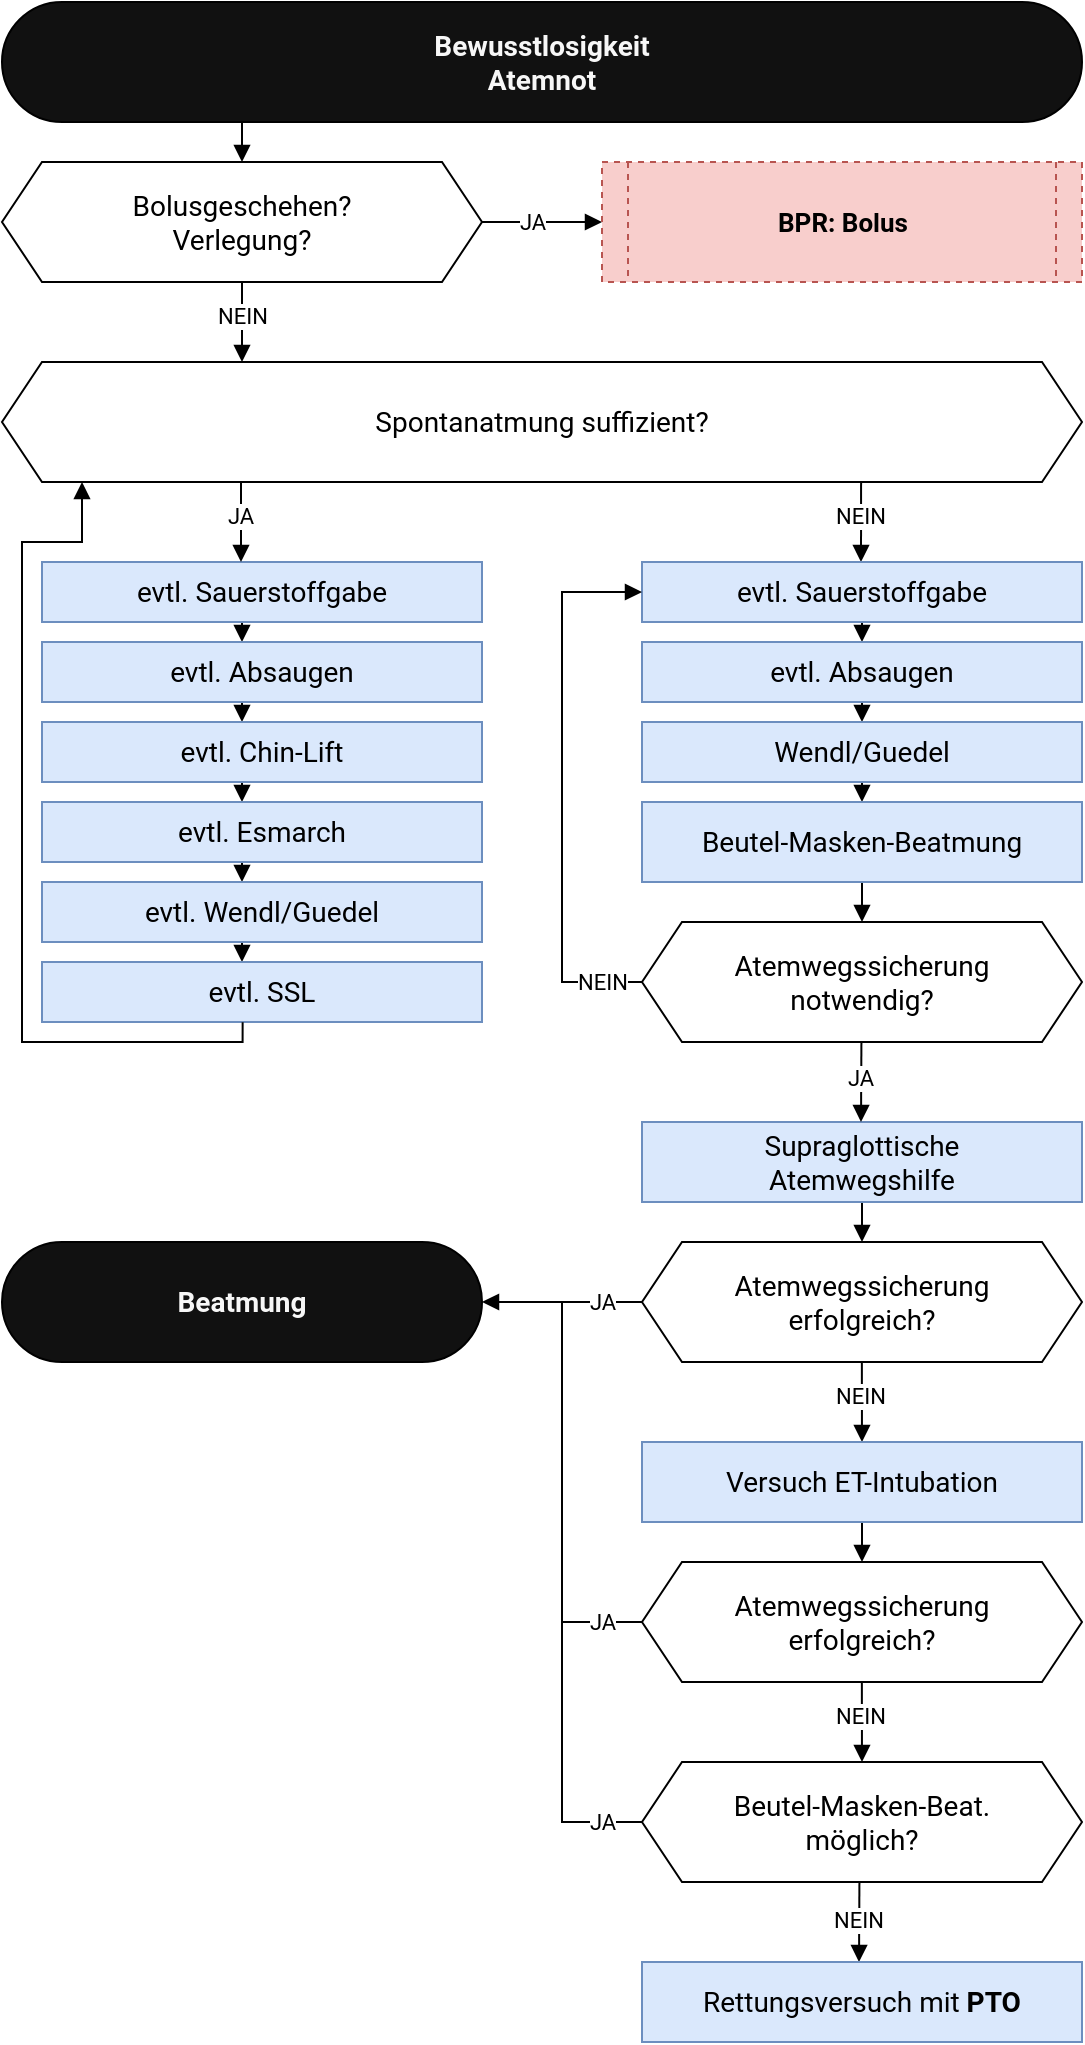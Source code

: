 <mxfile version="28.1.2">
  <diagram name="Seite-1" id="KUEDkLfnaIW7LQIo-YSv">
    <mxGraphModel dx="1426" dy="833" grid="1" gridSize="10" guides="1" tooltips="1" connect="1" arrows="1" fold="1" page="1" pageScale="1" pageWidth="540" pageHeight="1030" math="0" shadow="0">
      <root>
        <mxCell id="0" />
        <mxCell id="1" parent="0" />
        <mxCell id="vWd70z1flt8huPi2ldyt-21" style="edgeStyle=elbowEdgeStyle;shape=connector;rounded=0;orthogonalLoop=1;jettySize=auto;elbow=horizontal;html=1;shadow=0;strokeColor=default;strokeWidth=1;align=center;verticalAlign=middle;fontFamily=&quot;Roboto&quot;, &quot;Helvetica Neue&quot;, sans-serif;fontSize=11;fontColor=default;labelBackgroundColor=default;startArrow=none;startFill=0;endArrow=block;endFill=1;flowAnimation=0;" parent="1" source="vWd70z1flt8huPi2ldyt-19" target="vWd70z1flt8huPi2ldyt-20" edge="1">
          <mxGeometry relative="1" as="geometry" />
        </mxCell>
        <mxCell id="vWd70z1flt8huPi2ldyt-19" value="Bewusstlosigkeit&lt;br&gt;Atemnot" style="rounded=1;whiteSpace=wrap;html=1;arcSize=50;fillColor=#111111;fontColor=#F7F7F7;fontFamily=&quot;Roboto&quot;, &quot;Helvetica Neue&quot;, sans-serif;fontSize=14;fontStyle=1;labelBackgroundColor=none;strokeColor=default;" parent="1" vertex="1">
          <mxGeometry width="540" height="60" as="geometry" />
        </mxCell>
        <mxCell id="vWd70z1flt8huPi2ldyt-23" style="edgeStyle=elbowEdgeStyle;shape=connector;rounded=0;orthogonalLoop=1;jettySize=auto;elbow=vertical;html=1;shadow=0;strokeColor=default;strokeWidth=1;align=center;verticalAlign=middle;fontFamily=&quot;Roboto&quot;, &quot;Helvetica Neue&quot;, sans-serif;fontSize=11;fontColor=default;labelBackgroundColor=default;startArrow=none;startFill=0;endArrow=block;endFill=1;flowAnimation=0;" parent="1" source="vWd70z1flt8huPi2ldyt-20" target="vWd70z1flt8huPi2ldyt-22" edge="1">
          <mxGeometry relative="1" as="geometry" />
        </mxCell>
        <mxCell id="vWd70z1flt8huPi2ldyt-24" value="JA" style="edgeLabel;html=1;align=center;verticalAlign=middle;resizable=0;points=[];fontFamily=&quot;Roboto&quot;, &quot;Helvetica Neue&quot;, sans-serif;fontSize=11;fontColor=default;labelBackgroundColor=default;" parent="vWd70z1flt8huPi2ldyt-23" vertex="1" connectable="0">
          <mxGeometry x="-0.433" y="-1" relative="1" as="geometry">
            <mxPoint x="8" y="-1" as="offset" />
          </mxGeometry>
        </mxCell>
        <mxCell id="vWd70z1flt8huPi2ldyt-26" style="edgeStyle=elbowEdgeStyle;shape=connector;rounded=0;orthogonalLoop=1;jettySize=auto;elbow=horizontal;html=1;shadow=0;strokeColor=default;strokeWidth=1;align=center;verticalAlign=middle;fontFamily=&quot;Roboto&quot;, &quot;Helvetica Neue&quot;, sans-serif;fontSize=11;fontColor=default;labelBackgroundColor=default;startArrow=none;startFill=0;endArrow=block;endFill=1;flowAnimation=0;" parent="1" source="vWd70z1flt8huPi2ldyt-20" target="vWd70z1flt8huPi2ldyt-25" edge="1">
          <mxGeometry relative="1" as="geometry" />
        </mxCell>
        <mxCell id="vWd70z1flt8huPi2ldyt-27" value="NEIN" style="edgeLabel;html=1;align=center;verticalAlign=middle;resizable=0;points=[];fontFamily=&quot;Roboto&quot;, &quot;Helvetica Neue&quot;, sans-serif;fontSize=11;fontColor=default;labelBackgroundColor=default;" parent="vWd70z1flt8huPi2ldyt-26" vertex="1" connectable="0">
          <mxGeometry x="-0.44" relative="1" as="geometry">
            <mxPoint y="6" as="offset" />
          </mxGeometry>
        </mxCell>
        <mxCell id="vWd70z1flt8huPi2ldyt-20" value="Bolusgeschehen?&lt;br&gt;Verlegung?" style="shape=hexagon;perimeter=hexagonPerimeter2;whiteSpace=wrap;html=1;fixedSize=1;fontSize=14;fontFamily=&quot;Roboto&quot;, &quot;Helvetica Neue&quot;, sans-serif;size=20;fontColor=default;labelBackgroundColor=none;" parent="1" vertex="1">
          <mxGeometry y="80" width="240" height="60" as="geometry" />
        </mxCell>
        <UserObject label="&lt;font style=&quot;font-size: 13px;&quot;&gt;BPR: Bolus&lt;/font&gt;" link="bpr:bolus" id="vWd70z1flt8huPi2ldyt-22">
          <mxCell style="shape=process;whiteSpace=wrap;html=1;backgroundOutline=1;size=0.056;fillColor=#f8cecc;strokeColor=#b85450;fontFamily=&quot;Roboto&quot;, &quot;Helvetica Neue&quot;, sans-serif;fontStyle=1;fontSize=14;textShadow=0;dashed=1;labelBackgroundColor=none;" parent="1" vertex="1">
            <mxGeometry x="300" y="80" width="240" height="60" as="geometry" />
          </mxCell>
        </UserObject>
        <UserObject label="Spontanatmung suffizient?" id="vWd70z1flt8huPi2ldyt-25">
          <mxCell style="shape=hexagon;perimeter=hexagonPerimeter2;whiteSpace=wrap;html=1;fixedSize=1;fontSize=14;fontFamily=&quot;Roboto&quot;, &quot;Helvetica Neue&quot;, sans-serif;size=20;fontColor=default;labelBackgroundColor=none;" parent="1" vertex="1">
            <mxGeometry y="180" width="540" height="60" as="geometry" />
          </mxCell>
        </UserObject>
        <mxCell id="vWd70z1flt8huPi2ldyt-51" style="edgeStyle=elbowEdgeStyle;shape=connector;rounded=0;orthogonalLoop=1;jettySize=auto;elbow=horizontal;html=1;exitX=0.5;exitY=1;exitDx=0;exitDy=0;entryX=0.5;entryY=0;entryDx=0;entryDy=0;shadow=0;strokeColor=default;strokeWidth=1;align=center;verticalAlign=middle;fontFamily=&quot;Roboto&quot;, &quot;Helvetica Neue&quot;, sans-serif;fontSize=11;fontColor=default;labelBackgroundColor=default;startArrow=none;startFill=0;endArrow=block;endFill=1;flowAnimation=0;" parent="1" edge="1">
          <mxGeometry relative="1" as="geometry">
            <mxPoint x="120.0" y="310.0" as="sourcePoint" />
            <mxPoint x="120.0" y="320" as="targetPoint" />
          </mxGeometry>
        </mxCell>
        <mxCell id="vWd70z1flt8huPi2ldyt-28" value="evtl. Sauerstoffgabe" style="rounded=0;whiteSpace=wrap;html=1;fillColor=#dae8fc;strokeColor=#6c8ebf;fontFamily=&quot;Roboto&quot;, &quot;Helvetica Neue&quot;, sans-serif;fontSize=14;fontColor=#000000;labelBackgroundColor=none;" parent="1" vertex="1">
          <mxGeometry x="20" y="280" width="220" height="30" as="geometry" />
        </mxCell>
        <mxCell id="vWd70z1flt8huPi2ldyt-30" style="edgeStyle=elbowEdgeStyle;shape=connector;rounded=0;orthogonalLoop=1;jettySize=auto;elbow=horizontal;html=1;shadow=0;strokeColor=default;strokeWidth=1;align=center;verticalAlign=middle;fontFamily=&quot;Roboto&quot;, &quot;Helvetica Neue&quot;, sans-serif;fontSize=11;fontColor=default;labelBackgroundColor=default;startArrow=none;startFill=0;endArrow=block;endFill=1;flowAnimation=0;" parent="1" edge="1">
          <mxGeometry relative="1" as="geometry">
            <mxPoint x="429.55" y="240" as="sourcePoint" />
            <mxPoint x="429.55" y="280" as="targetPoint" />
          </mxGeometry>
        </mxCell>
        <mxCell id="vWd70z1flt8huPi2ldyt-31" value="NEIN" style="edgeLabel;html=1;align=center;verticalAlign=middle;resizable=0;points=[];fontFamily=&quot;Roboto&quot;, &quot;Helvetica Neue&quot;, sans-serif;fontSize=11;fontColor=default;labelBackgroundColor=default;" parent="vWd70z1flt8huPi2ldyt-30" vertex="1" connectable="0">
          <mxGeometry x="-0.44" relative="1" as="geometry">
            <mxPoint x="-1" y="6" as="offset" />
          </mxGeometry>
        </mxCell>
        <mxCell id="vWd70z1flt8huPi2ldyt-32" style="edgeStyle=elbowEdgeStyle;shape=connector;rounded=0;orthogonalLoop=1;jettySize=auto;elbow=horizontal;html=1;shadow=0;strokeColor=default;strokeWidth=1;align=center;verticalAlign=middle;fontFamily=&quot;Roboto&quot;, &quot;Helvetica Neue&quot;, sans-serif;fontSize=11;fontColor=default;labelBackgroundColor=default;startArrow=none;startFill=0;endArrow=block;endFill=1;flowAnimation=0;" parent="1" edge="1">
          <mxGeometry relative="1" as="geometry">
            <mxPoint x="119.5" y="240" as="sourcePoint" />
            <mxPoint x="119.5" y="280" as="targetPoint" />
          </mxGeometry>
        </mxCell>
        <mxCell id="vWd70z1flt8huPi2ldyt-33" value="JA" style="edgeLabel;html=1;align=center;verticalAlign=middle;resizable=0;points=[];fontFamily=&quot;Roboto&quot;, &quot;Helvetica Neue&quot;, sans-serif;fontSize=11;fontColor=default;labelBackgroundColor=default;" parent="vWd70z1flt8huPi2ldyt-32" vertex="1" connectable="0">
          <mxGeometry x="-0.44" relative="1" as="geometry">
            <mxPoint x="-1" y="6" as="offset" />
          </mxGeometry>
        </mxCell>
        <mxCell id="vWd70z1flt8huPi2ldyt-52" style="edgeStyle=elbowEdgeStyle;shape=connector;rounded=0;orthogonalLoop=1;jettySize=auto;elbow=horizontal;html=1;exitX=0.5;exitY=1;exitDx=0;exitDy=0;shadow=0;strokeColor=default;strokeWidth=1;align=center;verticalAlign=middle;fontFamily=&quot;Roboto&quot;, &quot;Helvetica Neue&quot;, sans-serif;fontSize=11;fontColor=default;labelBackgroundColor=default;startArrow=none;startFill=0;endArrow=block;endFill=1;flowAnimation=0;" parent="1" edge="1">
          <mxGeometry relative="1" as="geometry">
            <mxPoint x="120" y="350" as="sourcePoint" />
            <mxPoint x="119.964" y="360" as="targetPoint" />
          </mxGeometry>
        </mxCell>
        <mxCell id="vWd70z1flt8huPi2ldyt-36" value="evtl. Absaugen" style="rounded=0;whiteSpace=wrap;html=1;fillColor=#dae8fc;strokeColor=#6c8ebf;fontFamily=&quot;Roboto&quot;, &quot;Helvetica Neue&quot;, sans-serif;fontSize=14;fontColor=#000000;labelBackgroundColor=none;" parent="1" vertex="1">
          <mxGeometry x="20" y="320" width="220" height="30" as="geometry" />
        </mxCell>
        <mxCell id="vWd70z1flt8huPi2ldyt-53" style="edgeStyle=elbowEdgeStyle;shape=connector;rounded=0;orthogonalLoop=1;jettySize=auto;elbow=horizontal;html=1;exitX=0.5;exitY=1;exitDx=0;exitDy=0;entryX=0.5;entryY=0;entryDx=0;entryDy=0;shadow=0;strokeColor=default;strokeWidth=1;align=center;verticalAlign=middle;fontFamily=&quot;Roboto&quot;, &quot;Helvetica Neue&quot;, sans-serif;fontSize=11;fontColor=default;labelBackgroundColor=default;startArrow=none;startFill=0;endArrow=block;endFill=1;flowAnimation=0;" parent="1" edge="1">
          <mxGeometry relative="1" as="geometry">
            <mxPoint x="120" y="390" as="sourcePoint" />
            <mxPoint x="120" y="400" as="targetPoint" />
          </mxGeometry>
        </mxCell>
        <mxCell id="vWd70z1flt8huPi2ldyt-37" value="evtl. Chin-Lift" style="rounded=0;whiteSpace=wrap;html=1;fillColor=#dae8fc;strokeColor=#6c8ebf;fontFamily=&quot;Roboto&quot;, &quot;Helvetica Neue&quot;, sans-serif;fontSize=14;fontColor=#000000;labelBackgroundColor=none;" parent="1" vertex="1">
          <mxGeometry x="20" y="360" width="220" height="30" as="geometry" />
        </mxCell>
        <mxCell id="vWd70z1flt8huPi2ldyt-54" style="edgeStyle=elbowEdgeStyle;shape=connector;rounded=0;orthogonalLoop=1;jettySize=auto;elbow=horizontal;html=1;exitX=0.5;exitY=1;exitDx=0;exitDy=0;entryX=0.5;entryY=0;entryDx=0;entryDy=0;shadow=0;strokeColor=default;strokeWidth=1;align=center;verticalAlign=middle;fontFamily=&quot;Roboto&quot;, &quot;Helvetica Neue&quot;, sans-serif;fontSize=11;fontColor=default;labelBackgroundColor=default;startArrow=none;startFill=0;endArrow=block;endFill=1;flowAnimation=0;" parent="1" edge="1">
          <mxGeometry relative="1" as="geometry">
            <mxPoint x="120" y="430" as="sourcePoint" />
            <mxPoint x="120" y="440" as="targetPoint" />
          </mxGeometry>
        </mxCell>
        <mxCell id="vWd70z1flt8huPi2ldyt-38" value="evtl. Esmarch" style="rounded=0;whiteSpace=wrap;html=1;fillColor=#dae8fc;strokeColor=#6c8ebf;fontFamily=&quot;Roboto&quot;, &quot;Helvetica Neue&quot;, sans-serif;fontSize=14;fontColor=#000000;labelBackgroundColor=none;" parent="1" vertex="1">
          <mxGeometry x="20" y="400" width="220" height="30" as="geometry" />
        </mxCell>
        <mxCell id="vWd70z1flt8huPi2ldyt-55" style="edgeStyle=elbowEdgeStyle;shape=connector;rounded=0;orthogonalLoop=1;jettySize=auto;elbow=horizontal;html=1;exitX=0.5;exitY=1;exitDx=0;exitDy=0;entryX=0.5;entryY=0;entryDx=0;entryDy=0;shadow=0;strokeColor=default;strokeWidth=1;align=center;verticalAlign=middle;fontFamily=&quot;Roboto&quot;, &quot;Helvetica Neue&quot;, sans-serif;fontSize=11;fontColor=default;labelBackgroundColor=default;startArrow=none;startFill=0;endArrow=block;endFill=1;flowAnimation=0;" parent="1" edge="1">
          <mxGeometry relative="1" as="geometry">
            <mxPoint x="120" y="470" as="sourcePoint" />
            <mxPoint x="120" y="480" as="targetPoint" />
          </mxGeometry>
        </mxCell>
        <mxCell id="vWd70z1flt8huPi2ldyt-39" value="evtl. Wendl/Guedel" style="rounded=0;whiteSpace=wrap;html=1;fillColor=#dae8fc;strokeColor=#6c8ebf;fontFamily=&quot;Roboto&quot;, &quot;Helvetica Neue&quot;, sans-serif;fontSize=14;fontColor=#000000;labelBackgroundColor=none;" parent="1" vertex="1">
          <mxGeometry x="20" y="440" width="220" height="30" as="geometry" />
        </mxCell>
        <mxCell id="vWd70z1flt8huPi2ldyt-40" value="evtl. SSL" style="rounded=0;whiteSpace=wrap;html=1;fillColor=#dae8fc;strokeColor=#6c8ebf;fontFamily=&quot;Roboto&quot;, &quot;Helvetica Neue&quot;, sans-serif;fontSize=14;fontColor=#000000;labelBackgroundColor=none;" parent="1" vertex="1">
          <mxGeometry x="20" y="480" width="220" height="30" as="geometry" />
        </mxCell>
        <mxCell id="vWd70z1flt8huPi2ldyt-41" style="edgeStyle=orthogonalEdgeStyle;shape=connector;rounded=0;orthogonalLoop=1;jettySize=auto;elbow=horizontal;html=1;shadow=0;strokeColor=default;strokeWidth=1;align=center;verticalAlign=middle;fontFamily=&quot;Roboto&quot;, &quot;Helvetica Neue&quot;, sans-serif;fontSize=11;fontColor=default;labelBackgroundColor=default;startArrow=none;startFill=0;endArrow=block;endFill=1;flowAnimation=0;exitX=0.456;exitY=1.006;exitDx=0;exitDy=0;exitPerimeter=0;" parent="1" source="vWd70z1flt8huPi2ldyt-40" edge="1">
          <mxGeometry relative="1" as="geometry">
            <mxPoint x="110" y="509.7" as="sourcePoint" />
            <mxPoint x="40" y="240" as="targetPoint" />
            <Array as="points">
              <mxPoint x="120" y="520" />
              <mxPoint x="10" y="520" />
              <mxPoint x="10" y="270" />
              <mxPoint x="40" y="270" />
            </Array>
          </mxGeometry>
        </mxCell>
        <mxCell id="vWd70z1flt8huPi2ldyt-47" style="edgeStyle=elbowEdgeStyle;shape=connector;rounded=0;orthogonalLoop=1;jettySize=auto;elbow=horizontal;html=1;exitX=0.5;exitY=1;exitDx=0;exitDy=0;entryX=0.5;entryY=0;entryDx=0;entryDy=0;shadow=0;strokeColor=default;strokeWidth=1;align=center;verticalAlign=middle;fontFamily=&quot;Roboto&quot;, &quot;Helvetica Neue&quot;, sans-serif;fontSize=11;fontColor=default;labelBackgroundColor=default;startArrow=none;startFill=0;endArrow=block;endFill=1;flowAnimation=0;" parent="1" edge="1">
          <mxGeometry relative="1" as="geometry">
            <mxPoint x="430" y="310" as="sourcePoint" />
            <mxPoint x="430" y="320" as="targetPoint" />
          </mxGeometry>
        </mxCell>
        <mxCell id="vWd70z1flt8huPi2ldyt-42" value="evtl. Sauerstoffgabe" style="rounded=0;whiteSpace=wrap;html=1;fillColor=#dae8fc;strokeColor=#6c8ebf;fontFamily=&quot;Roboto&quot;, &quot;Helvetica Neue&quot;, sans-serif;fontSize=14;fontColor=#000000;labelBackgroundColor=none;" parent="1" vertex="1">
          <mxGeometry x="320" y="280" width="220" height="30" as="geometry" />
        </mxCell>
        <mxCell id="vWd70z1flt8huPi2ldyt-48" style="edgeStyle=elbowEdgeStyle;shape=connector;rounded=0;orthogonalLoop=1;jettySize=auto;elbow=horizontal;html=1;exitX=0.5;exitY=1;exitDx=0;exitDy=0;entryX=0.5;entryY=0;entryDx=0;entryDy=0;shadow=0;strokeColor=default;strokeWidth=1;align=center;verticalAlign=middle;fontFamily=&quot;Roboto&quot;, &quot;Helvetica Neue&quot;, sans-serif;fontSize=11;fontColor=default;labelBackgroundColor=default;startArrow=none;startFill=0;endArrow=block;endFill=1;flowAnimation=0;" parent="1" edge="1">
          <mxGeometry relative="1" as="geometry">
            <mxPoint x="430" y="350" as="sourcePoint" />
            <mxPoint x="430" y="360" as="targetPoint" />
          </mxGeometry>
        </mxCell>
        <mxCell id="vWd70z1flt8huPi2ldyt-43" value="evtl. Absaugen" style="rounded=0;whiteSpace=wrap;html=1;fillColor=#dae8fc;strokeColor=#6c8ebf;fontFamily=&quot;Roboto&quot;, &quot;Helvetica Neue&quot;, sans-serif;fontSize=14;fontColor=#000000;labelBackgroundColor=none;" parent="1" vertex="1">
          <mxGeometry x="320" y="320" width="220" height="30" as="geometry" />
        </mxCell>
        <mxCell id="vWd70z1flt8huPi2ldyt-49" style="edgeStyle=elbowEdgeStyle;shape=connector;rounded=0;orthogonalLoop=1;jettySize=auto;elbow=horizontal;html=1;exitX=0.5;exitY=1;exitDx=0;exitDy=0;entryX=0.5;entryY=0;entryDx=0;entryDy=0;shadow=0;strokeColor=default;strokeWidth=1;align=center;verticalAlign=middle;fontFamily=&quot;Roboto&quot;, &quot;Helvetica Neue&quot;, sans-serif;fontSize=11;fontColor=default;labelBackgroundColor=default;startArrow=none;startFill=0;endArrow=block;endFill=1;flowAnimation=0;" parent="1" edge="1">
          <mxGeometry relative="1" as="geometry">
            <mxPoint x="430" y="390" as="sourcePoint" />
            <mxPoint x="430" y="400" as="targetPoint" />
          </mxGeometry>
        </mxCell>
        <mxCell id="vWd70z1flt8huPi2ldyt-44" value="Wendl/Guedel" style="rounded=0;whiteSpace=wrap;html=1;fillColor=#dae8fc;strokeColor=#6c8ebf;fontFamily=&quot;Roboto&quot;, &quot;Helvetica Neue&quot;, sans-serif;fontSize=14;fontColor=#000000;labelBackgroundColor=none;" parent="1" vertex="1">
          <mxGeometry x="320" y="360" width="220" height="30" as="geometry" />
        </mxCell>
        <mxCell id="vWd70z1flt8huPi2ldyt-50" style="edgeStyle=elbowEdgeStyle;shape=connector;rounded=0;orthogonalLoop=1;jettySize=auto;elbow=horizontal;html=1;exitX=0.5;exitY=1;exitDx=0;exitDy=0;shadow=0;strokeColor=default;strokeWidth=1;align=center;verticalAlign=middle;fontFamily=&quot;Roboto&quot;, &quot;Helvetica Neue&quot;, sans-serif;fontSize=11;fontColor=default;labelBackgroundColor=default;startArrow=none;startFill=0;endArrow=block;endFill=1;flowAnimation=0;" parent="1" edge="1">
          <mxGeometry relative="1" as="geometry">
            <mxPoint x="430" y="440" as="sourcePoint" />
            <mxPoint x="430.025" y="460" as="targetPoint" />
          </mxGeometry>
        </mxCell>
        <mxCell id="vWd70z1flt8huPi2ldyt-45" value="Beutel-Masken-Beatmung" style="rounded=0;whiteSpace=wrap;html=1;fillColor=#dae8fc;strokeColor=#6c8ebf;fontFamily=&quot;Roboto&quot;, &quot;Helvetica Neue&quot;, sans-serif;fontSize=14;fontColor=#000000;labelBackgroundColor=none;" parent="1" vertex="1">
          <mxGeometry x="320" y="400" width="220" height="40" as="geometry" />
        </mxCell>
        <mxCell id="vWd70z1flt8huPi2ldyt-56" style="edgeStyle=elbowEdgeStyle;shape=connector;rounded=0;orthogonalLoop=1;jettySize=auto;elbow=horizontal;html=1;shadow=0;strokeColor=default;strokeWidth=1;align=center;verticalAlign=middle;fontFamily=&quot;Roboto&quot;, &quot;Helvetica Neue&quot;, sans-serif;fontSize=11;fontColor=default;labelBackgroundColor=default;startArrow=none;startFill=0;endArrow=block;endFill=1;flowAnimation=0;entryX=0;entryY=0.5;entryDx=0;entryDy=0;" parent="1" source="vWd70z1flt8huPi2ldyt-46" target="vWd70z1flt8huPi2ldyt-42" edge="1">
          <mxGeometry relative="1" as="geometry">
            <mxPoint x="370" y="295" as="targetPoint" />
            <Array as="points">
              <mxPoint x="280" y="400" />
            </Array>
          </mxGeometry>
        </mxCell>
        <mxCell id="vWd70z1flt8huPi2ldyt-57" value="NEIN" style="edgeLabel;html=1;align=center;verticalAlign=middle;resizable=0;points=[];fontFamily=&quot;Roboto&quot;, &quot;Helvetica Neue&quot;, sans-serif;fontSize=11;fontColor=default;labelBackgroundColor=default;" parent="vWd70z1flt8huPi2ldyt-56" vertex="1" connectable="0">
          <mxGeometry x="-0.586" y="2" relative="1" as="geometry">
            <mxPoint x="22" y="17" as="offset" />
          </mxGeometry>
        </mxCell>
        <mxCell id="vWd70z1flt8huPi2ldyt-46" value="Atemwegssicherung&lt;br&gt;notwendig?" style="shape=hexagon;perimeter=hexagonPerimeter2;whiteSpace=wrap;html=1;fixedSize=1;fontSize=14;fontFamily=&quot;Roboto&quot;, &quot;Helvetica Neue&quot;, sans-serif;size=20;fontColor=default;labelBackgroundColor=none;" parent="1" vertex="1">
          <mxGeometry x="320" y="460" width="220" height="60" as="geometry" />
        </mxCell>
        <mxCell id="vWd70z1flt8huPi2ldyt-62" style="edgeStyle=elbowEdgeStyle;shape=connector;rounded=0;orthogonalLoop=1;jettySize=auto;elbow=horizontal;html=1;exitX=0.5;exitY=1;exitDx=0;exitDy=0;entryX=0.5;entryY=0;entryDx=0;entryDy=0;shadow=0;strokeColor=default;strokeWidth=1;align=center;verticalAlign=middle;fontFamily=&quot;Roboto&quot;, &quot;Helvetica Neue&quot;, sans-serif;fontSize=11;fontColor=default;labelBackgroundColor=default;startArrow=none;startFill=0;endArrow=block;endFill=1;flowAnimation=0;" parent="1" source="vWd70z1flt8huPi2ldyt-58" target="vWd70z1flt8huPi2ldyt-61" edge="1">
          <mxGeometry relative="1" as="geometry" />
        </mxCell>
        <mxCell id="vWd70z1flt8huPi2ldyt-58" value="Supraglottische&lt;br&gt;Atemwegshilfe" style="rounded=0;whiteSpace=wrap;html=1;fillColor=#dae8fc;strokeColor=#6c8ebf;fontFamily=&quot;Roboto&quot;, &quot;Helvetica Neue&quot;, sans-serif;fontSize=14;fontColor=#000000;labelBackgroundColor=none;" parent="1" vertex="1">
          <mxGeometry x="320" y="560" width="220" height="40" as="geometry" />
        </mxCell>
        <mxCell id="vWd70z1flt8huPi2ldyt-59" style="edgeStyle=elbowEdgeStyle;shape=connector;rounded=0;orthogonalLoop=1;jettySize=auto;elbow=horizontal;html=1;shadow=0;strokeColor=default;strokeWidth=1;align=center;verticalAlign=middle;fontFamily=&quot;Roboto&quot;, &quot;Helvetica Neue&quot;, sans-serif;fontSize=11;fontColor=default;labelBackgroundColor=default;startArrow=none;startFill=0;endArrow=block;endFill=1;flowAnimation=0;" parent="1" edge="1">
          <mxGeometry relative="1" as="geometry">
            <mxPoint x="429.71" y="520" as="sourcePoint" />
            <mxPoint x="429.71" y="560" as="targetPoint" />
          </mxGeometry>
        </mxCell>
        <mxCell id="vWd70z1flt8huPi2ldyt-60" value="JA" style="edgeLabel;html=1;align=center;verticalAlign=middle;resizable=0;points=[];fontFamily=&quot;Roboto&quot;, &quot;Helvetica Neue&quot;, sans-serif;fontSize=11;fontColor=default;labelBackgroundColor=default;" parent="vWd70z1flt8huPi2ldyt-59" vertex="1" connectable="0">
          <mxGeometry x="-0.44" relative="1" as="geometry">
            <mxPoint x="-1" y="6" as="offset" />
          </mxGeometry>
        </mxCell>
        <mxCell id="vWd70z1flt8huPi2ldyt-64" style="edgeStyle=elbowEdgeStyle;shape=connector;rounded=0;orthogonalLoop=1;jettySize=auto;elbow=horizontal;html=1;entryX=1;entryY=0.5;entryDx=0;entryDy=0;shadow=0;strokeColor=default;strokeWidth=1;align=center;verticalAlign=middle;fontFamily=&quot;Roboto&quot;, &quot;Helvetica Neue&quot;, sans-serif;fontSize=11;fontColor=default;labelBackgroundColor=default;startArrow=none;startFill=0;endArrow=block;endFill=1;flowAnimation=0;" parent="1" source="vWd70z1flt8huPi2ldyt-61" target="vWd70z1flt8huPi2ldyt-63" edge="1">
          <mxGeometry relative="1" as="geometry" />
        </mxCell>
        <mxCell id="vWd70z1flt8huPi2ldyt-65" value="JA" style="edgeLabel;html=1;align=center;verticalAlign=middle;resizable=0;points=[];fontFamily=&quot;Roboto&quot;, &quot;Helvetica Neue&quot;, sans-serif;fontSize=11;fontColor=default;labelBackgroundColor=default;" parent="vWd70z1flt8huPi2ldyt-64" vertex="1" connectable="0">
          <mxGeometry x="0.393" relative="1" as="geometry">
            <mxPoint x="35" as="offset" />
          </mxGeometry>
        </mxCell>
        <mxCell id="vWd70z1flt8huPi2ldyt-61" value="Atemwegssicherung&lt;br&gt;erfolgreich?" style="shape=hexagon;perimeter=hexagonPerimeter2;whiteSpace=wrap;html=1;fixedSize=1;fontSize=14;fontFamily=&quot;Roboto&quot;, &quot;Helvetica Neue&quot;, sans-serif;size=20;fontColor=default;labelBackgroundColor=none;" parent="1" vertex="1">
          <mxGeometry x="320" y="620" width="220" height="60" as="geometry" />
        </mxCell>
        <mxCell id="vWd70z1flt8huPi2ldyt-63" value="Beatmung" style="rounded=1;whiteSpace=wrap;html=1;arcSize=50;fillColor=#111111;fontColor=#F7F7F7;fontFamily=&quot;Roboto&quot;, &quot;Helvetica Neue&quot;, sans-serif;fontSize=14;fontStyle=1;labelBackgroundColor=none;strokeColor=default;" parent="1" vertex="1">
          <mxGeometry y="620" width="240" height="60" as="geometry" />
        </mxCell>
        <mxCell id="vWd70z1flt8huPi2ldyt-66" style="edgeStyle=elbowEdgeStyle;shape=connector;rounded=0;orthogonalLoop=1;jettySize=auto;elbow=horizontal;html=1;shadow=0;strokeColor=default;strokeWidth=1;align=center;verticalAlign=middle;fontFamily=&quot;Roboto&quot;, &quot;Helvetica Neue&quot;, sans-serif;fontSize=11;fontColor=default;labelBackgroundColor=default;startArrow=none;startFill=0;endArrow=block;endFill=1;flowAnimation=0;" parent="1" edge="1">
          <mxGeometry relative="1" as="geometry">
            <mxPoint x="429.92" y="680" as="sourcePoint" />
            <mxPoint x="429.92" y="720" as="targetPoint" />
          </mxGeometry>
        </mxCell>
        <mxCell id="vWd70z1flt8huPi2ldyt-67" value="NEIN" style="edgeLabel;html=1;align=center;verticalAlign=middle;resizable=0;points=[];fontFamily=&quot;Roboto&quot;, &quot;Helvetica Neue&quot;, sans-serif;fontSize=11;fontColor=default;labelBackgroundColor=default;" parent="vWd70z1flt8huPi2ldyt-66" vertex="1" connectable="0">
          <mxGeometry x="-0.44" relative="1" as="geometry">
            <mxPoint x="-1" y="6" as="offset" />
          </mxGeometry>
        </mxCell>
        <mxCell id="vWd70z1flt8huPi2ldyt-74" style="edgeStyle=elbowEdgeStyle;shape=connector;rounded=0;orthogonalLoop=1;jettySize=auto;elbow=horizontal;html=1;entryX=0.5;entryY=0;entryDx=0;entryDy=0;shadow=0;strokeColor=default;strokeWidth=1;align=center;verticalAlign=middle;fontFamily=&quot;Roboto&quot;, &quot;Helvetica Neue&quot;, sans-serif;fontSize=11;fontColor=default;labelBackgroundColor=default;startArrow=none;startFill=0;endArrow=block;endFill=1;flowAnimation=0;" parent="1" source="vWd70z1flt8huPi2ldyt-68" target="vWd70z1flt8huPi2ldyt-71" edge="1">
          <mxGeometry relative="1" as="geometry" />
        </mxCell>
        <mxCell id="vWd70z1flt8huPi2ldyt-68" value="Versuch ET-Intubation" style="rounded=0;whiteSpace=wrap;html=1;fillColor=#dae8fc;strokeColor=#6c8ebf;fontFamily=&quot;Roboto&quot;, &quot;Helvetica Neue&quot;, sans-serif;fontSize=14;fontColor=#000000;labelBackgroundColor=none;" parent="1" vertex="1">
          <mxGeometry x="320" y="720" width="220" height="40" as="geometry" />
        </mxCell>
        <mxCell id="vWd70z1flt8huPi2ldyt-69" style="edgeStyle=elbowEdgeStyle;shape=connector;rounded=0;orthogonalLoop=1;jettySize=auto;elbow=horizontal;html=1;shadow=0;strokeColor=default;strokeWidth=1;align=center;verticalAlign=middle;fontFamily=&quot;Roboto&quot;, &quot;Helvetica Neue&quot;, sans-serif;fontSize=11;fontColor=default;labelBackgroundColor=default;startArrow=none;startFill=0;endArrow=none;endFill=0;flowAnimation=0;" parent="1" source="vWd70z1flt8huPi2ldyt-71" edge="1">
          <mxGeometry relative="1" as="geometry">
            <mxPoint x="280" y="650" as="targetPoint" />
            <Array as="points">
              <mxPoint x="280" y="730" />
            </Array>
          </mxGeometry>
        </mxCell>
        <mxCell id="vWd70z1flt8huPi2ldyt-70" value="JA" style="edgeLabel;html=1;align=center;verticalAlign=middle;resizable=0;points=[];fontFamily=&quot;Roboto&quot;, &quot;Helvetica Neue&quot;, sans-serif;fontSize=11;fontColor=default;labelBackgroundColor=default;" parent="vWd70z1flt8huPi2ldyt-69" vertex="1" connectable="0">
          <mxGeometry x="0.393" relative="1" as="geometry">
            <mxPoint x="20" y="99" as="offset" />
          </mxGeometry>
        </mxCell>
        <mxCell id="vWd70z1flt8huPi2ldyt-71" value="Atemwegssicherung&lt;br&gt;erfolgreich?" style="shape=hexagon;perimeter=hexagonPerimeter2;whiteSpace=wrap;html=1;fixedSize=1;fontSize=14;fontFamily=&quot;Roboto&quot;, &quot;Helvetica Neue&quot;, sans-serif;size=20;fontColor=default;labelBackgroundColor=none;" parent="1" vertex="1">
          <mxGeometry x="320" y="780" width="220" height="60" as="geometry" />
        </mxCell>
        <mxCell id="vWd70z1flt8huPi2ldyt-72" style="edgeStyle=elbowEdgeStyle;shape=connector;rounded=0;orthogonalLoop=1;jettySize=auto;elbow=horizontal;html=1;shadow=0;strokeColor=default;strokeWidth=1;align=center;verticalAlign=middle;fontFamily=&quot;Roboto&quot;, &quot;Helvetica Neue&quot;, sans-serif;fontSize=11;fontColor=default;labelBackgroundColor=default;startArrow=none;startFill=0;endArrow=block;endFill=1;flowAnimation=0;" parent="1" edge="1">
          <mxGeometry relative="1" as="geometry">
            <mxPoint x="429.92" y="840" as="sourcePoint" />
            <mxPoint x="429.92" y="880" as="targetPoint" />
          </mxGeometry>
        </mxCell>
        <mxCell id="vWd70z1flt8huPi2ldyt-73" value="NEIN" style="edgeLabel;html=1;align=center;verticalAlign=middle;resizable=0;points=[];fontFamily=&quot;Roboto&quot;, &quot;Helvetica Neue&quot;, sans-serif;fontSize=11;fontColor=default;labelBackgroundColor=default;" parent="vWd70z1flt8huPi2ldyt-72" vertex="1" connectable="0">
          <mxGeometry x="-0.44" relative="1" as="geometry">
            <mxPoint x="-1" y="6" as="offset" />
          </mxGeometry>
        </mxCell>
        <mxCell id="vWd70z1flt8huPi2ldyt-76" style="edgeStyle=elbowEdgeStyle;shape=connector;rounded=0;orthogonalLoop=1;jettySize=auto;elbow=horizontal;html=1;shadow=0;strokeColor=default;strokeWidth=1;align=center;verticalAlign=middle;fontFamily=&quot;Roboto&quot;, &quot;Helvetica Neue&quot;, sans-serif;fontSize=11;fontColor=default;labelBackgroundColor=default;startArrow=none;startFill=0;endArrow=none;endFill=0;flowAnimation=0;" parent="1" source="vWd70z1flt8huPi2ldyt-75" edge="1">
          <mxGeometry relative="1" as="geometry">
            <mxPoint x="280" y="810" as="targetPoint" />
            <Array as="points">
              <mxPoint x="280" y="780" />
            </Array>
          </mxGeometry>
        </mxCell>
        <mxCell id="vWd70z1flt8huPi2ldyt-77" value="JA" style="edgeLabel;html=1;align=center;verticalAlign=middle;resizable=0;points=[];fontFamily=&quot;Roboto&quot;, &quot;Helvetica Neue&quot;, sans-serif;fontSize=11;fontColor=default;labelBackgroundColor=default;" parent="vWd70z1flt8huPi2ldyt-76" vertex="1" connectable="0">
          <mxGeometry x="-0.686" y="1" relative="1" as="geometry">
            <mxPoint x="2" y="-1" as="offset" />
          </mxGeometry>
        </mxCell>
        <mxCell id="vWd70z1flt8huPi2ldyt-75" value="Beutel-Masken-Beat.&lt;div&gt;möglich?&lt;/div&gt;" style="shape=hexagon;perimeter=hexagonPerimeter2;whiteSpace=wrap;html=1;fixedSize=1;fontSize=14;fontFamily=&quot;Roboto&quot;, &quot;Helvetica Neue&quot;, sans-serif;size=20;fontColor=default;labelBackgroundColor=none;" parent="1" vertex="1">
          <mxGeometry x="320" y="880" width="220" height="60" as="geometry" />
        </mxCell>
        <mxCell id="vWd70z1flt8huPi2ldyt-78" style="edgeStyle=elbowEdgeStyle;shape=connector;rounded=0;orthogonalLoop=1;jettySize=auto;elbow=horizontal;html=1;shadow=0;strokeColor=default;strokeWidth=1;align=center;verticalAlign=middle;fontFamily=&quot;Roboto&quot;, &quot;Helvetica Neue&quot;, sans-serif;fontSize=11;fontColor=default;labelBackgroundColor=default;startArrow=none;startFill=0;endArrow=block;endFill=1;flowAnimation=0;" parent="1" edge="1">
          <mxGeometry relative="1" as="geometry">
            <mxPoint x="428.71" y="940" as="sourcePoint" />
            <mxPoint x="428.71" y="980" as="targetPoint" />
          </mxGeometry>
        </mxCell>
        <mxCell id="vWd70z1flt8huPi2ldyt-79" value="NEIN" style="edgeLabel;html=1;align=center;verticalAlign=middle;resizable=0;points=[];fontFamily=&quot;Roboto&quot;, &quot;Helvetica Neue&quot;, sans-serif;fontSize=11;fontColor=default;labelBackgroundColor=default;" parent="vWd70z1flt8huPi2ldyt-78" vertex="1" connectable="0">
          <mxGeometry x="-0.44" relative="1" as="geometry">
            <mxPoint x="-1" y="7" as="offset" />
          </mxGeometry>
        </mxCell>
        <mxCell id="vWd70z1flt8huPi2ldyt-80" value="Rettungsversuch mit &lt;b&gt;PTO&lt;/b&gt;" style="rounded=0;whiteSpace=wrap;html=1;fillColor=#dae8fc;strokeColor=#6c8ebf;fontFamily=&quot;Roboto&quot;, &quot;Helvetica Neue&quot;, sans-serif;fontSize=14;fontColor=#000000;labelBackgroundColor=none;" parent="1" vertex="1">
          <mxGeometry x="320" y="980" width="220" height="40" as="geometry" />
        </mxCell>
      </root>
    </mxGraphModel>
  </diagram>
</mxfile>
